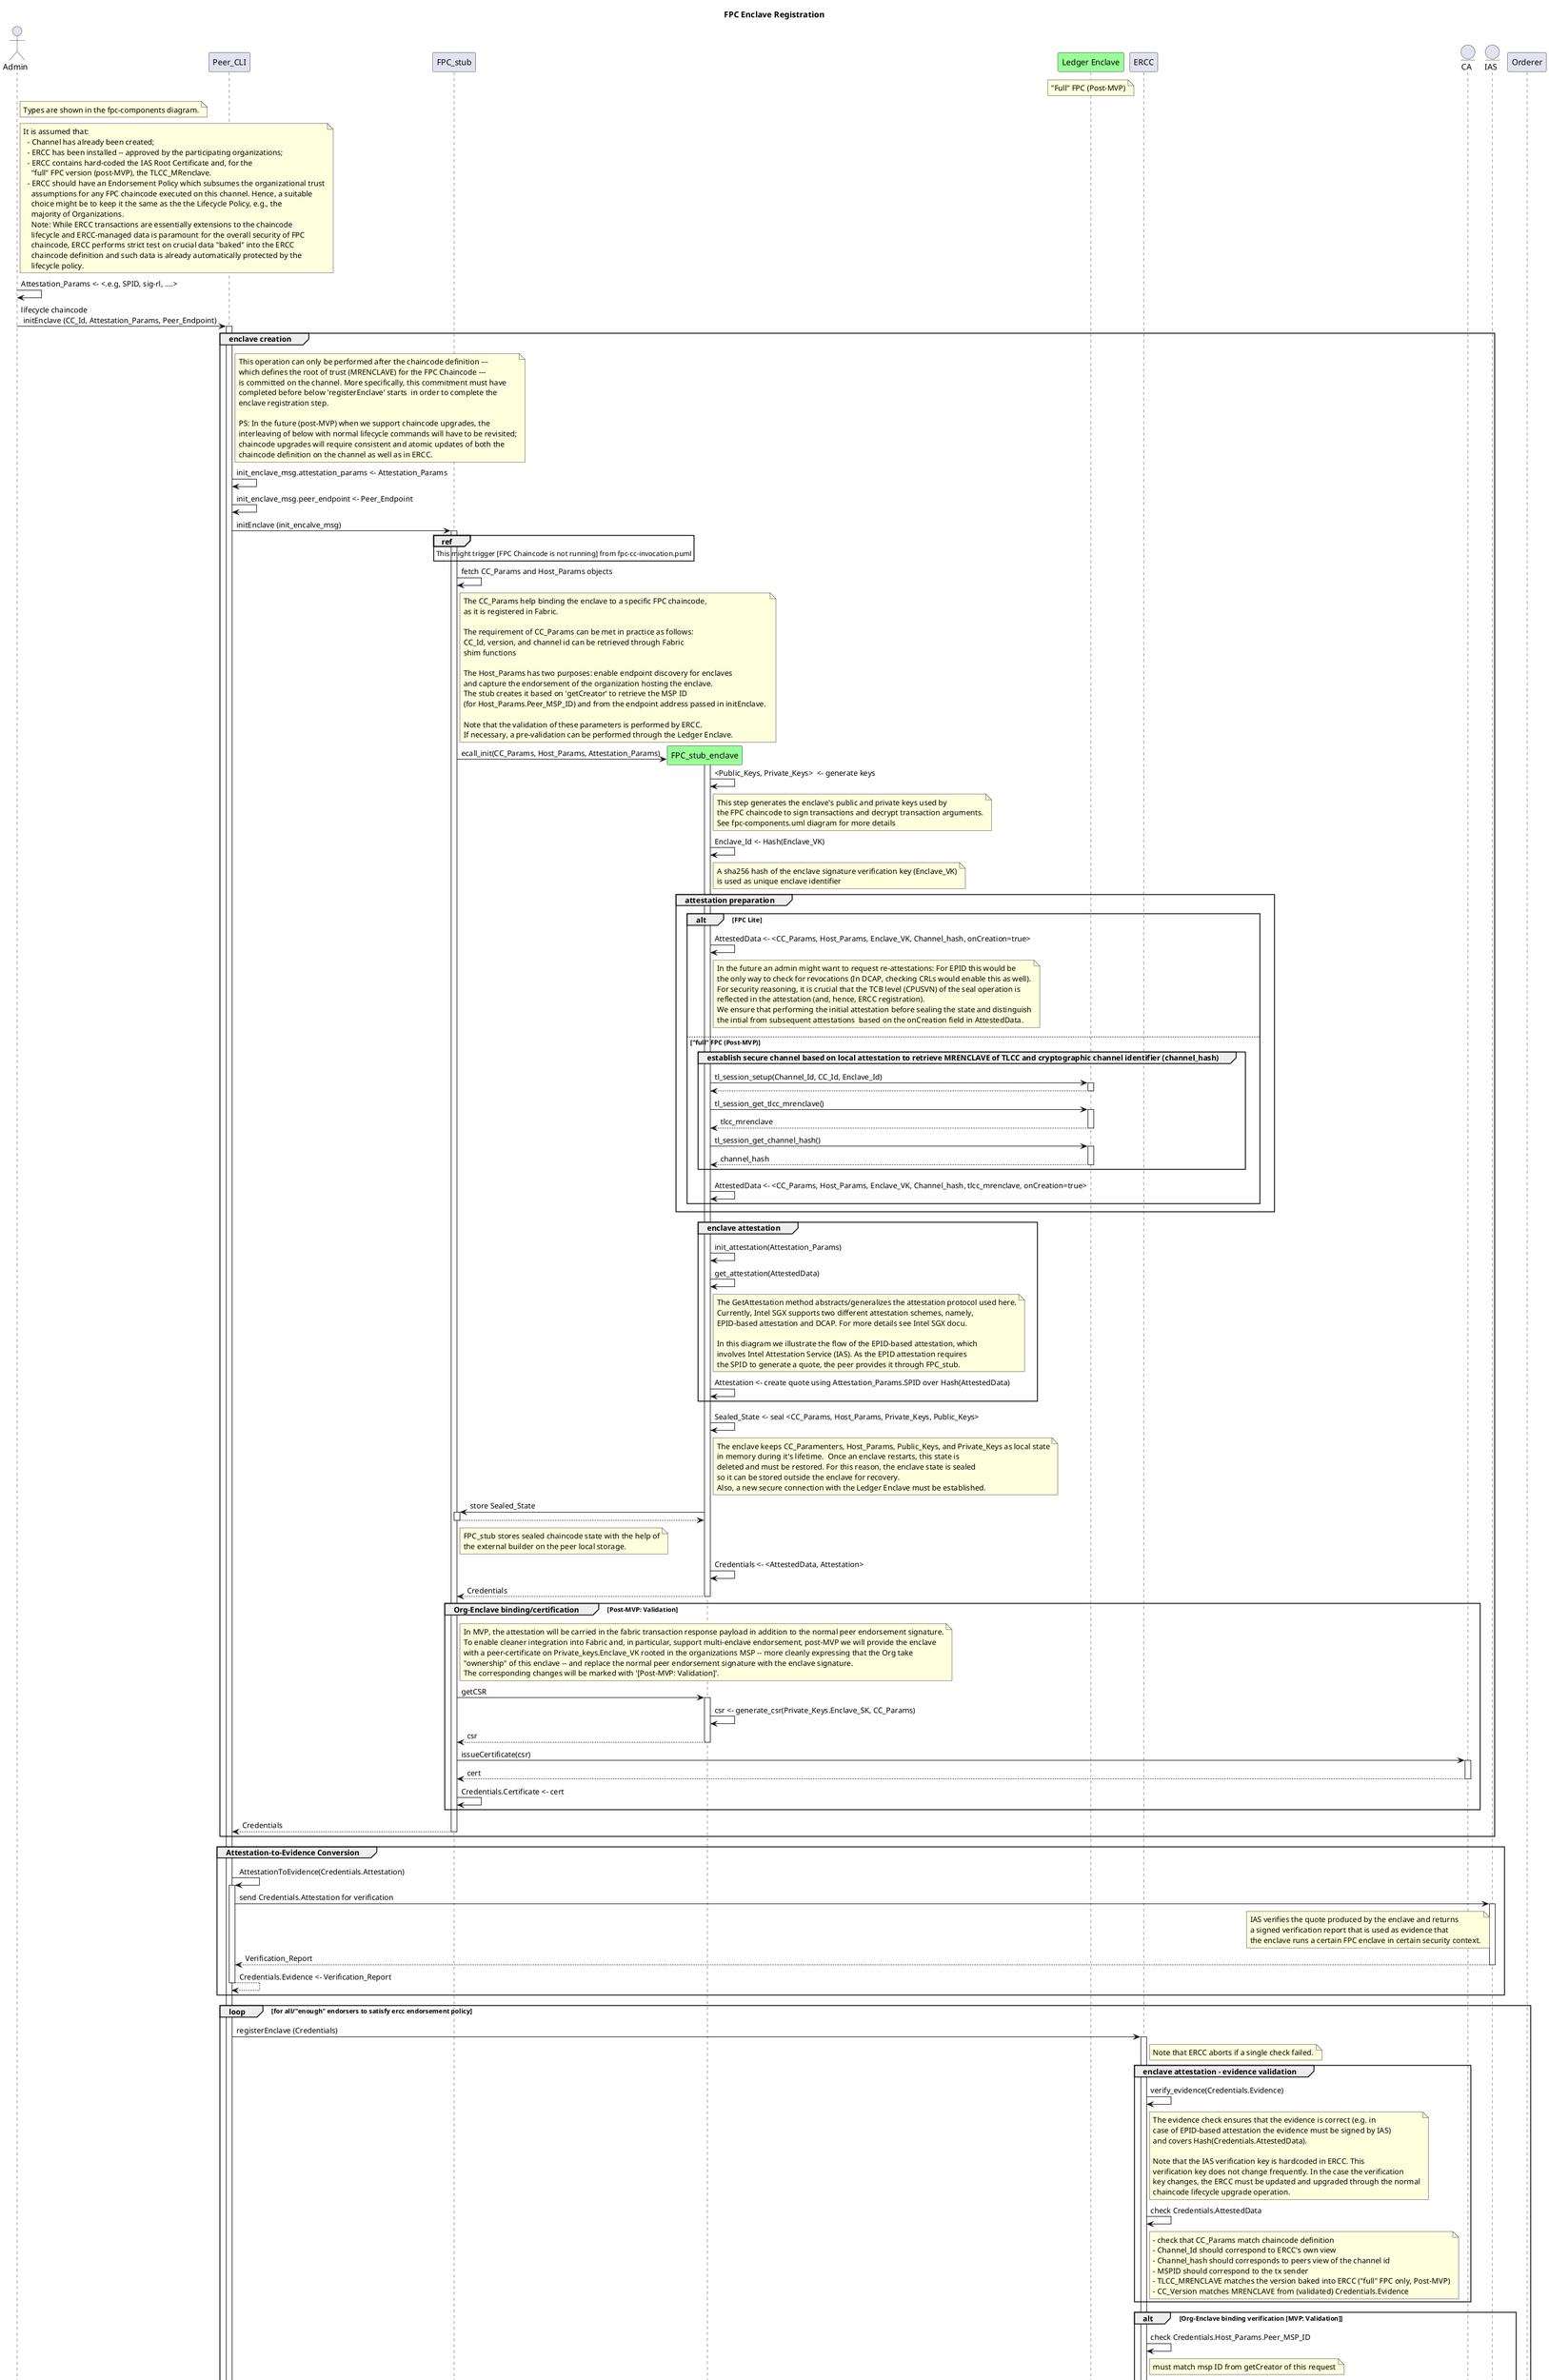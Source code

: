 /'
    Copyright 2020 Intel Corporation
    Copyright IBM Corp. All Rights Reserved.

    SPDX-License-Identifier: Apache-2.0
'/

@startuml

!pragma teoz true

title FPC Enclave Registration

actor "Admin" as Admin order 10
participant "Peer_CLI" as Peer_CLI order 15
participant "FPC_stub" as ECC1 order 20
participant "Ledger Enclave" as TLCC1 order 36 #99FF99
participant "ERCC" as ERCC1 order 40

entity CA order 90

entity IAS order 100
participant Orderer as Orderer order 100

note over TLCC1
  "Full" FPC (Post-MVP)
end note

note right Admin
Types are shown in the fpc-components diagram.
end note

note right Admin
  It is assumed that:
    - Channel has already been created;
    - ERCC has been installed -- approved by the participating organizations;
    - ERCC contains hard-coded the IAS Root Certificate and, for the 
      "full" FPC version (post-MVP), the TLCC_MRenclave.
    - ERCC should have an Endorsement Policy which subsumes the organizational trust
      assumptions for any FPC chaincode executed on this channel. Hence, a suitable
      choice might be to keep it the same as the the Lifecycle Policy, e.g., the 
      majority of Organizations.
      Note: While ERCC transactions are essentially extensions to the chaincode 
      lifecycle and ERCC-managed data is paramount for the overall security of FPC 
      chaincode, ERCC performs strict test on crucial data "baked" into the ERCC
      chaincode definition and such data is already automatically protected by the 
      lifecycle policy.  
end note

Admin -> Admin: Attestation_Params <- <.e.g, SPID, sig-rl, ....>

Admin -> Peer_CLI ++: lifecycle chaincode\n initEnclave (CC_Id, Attestation_Params, Peer_Endpoint)

group enclave creation
  note right Peer_CLI
    This operation can only be performed after the chaincode definition ---
    which defines the root of trust (MRENCLAVE) for the FPC Chaincode ---
    is committed on the channel. More specifically, this commitment must have
    completed before below 'registerEnclave' starts  in order to complete the
    enclave registration step.

    PS: In the future (post-MVP) when we support chaincode upgrades, the
    interleaving of below with normal lifecycle commands will have to be revisited;
    chaincode upgrades will require consistent and atomic updates of both the
    chaincode definition on the channel as well as in ERCC.
  end note

  Peer_CLI -> Peer_CLI : init_enclave_msg.attestation_params <- Attestation_Params
  Peer_CLI -> Peer_CLI : init_enclave_msg.peer_endpoint <- Peer_Endpoint

  Peer_CLI -> ECC1 ++: initEnclave (init_encalve_msg)
  ref over ECC1
    This might trigger [FPC Chaincode is not running] from fpc-cc-invocation.puml
  end ref

  ECC1 -> ECC1: fetch CC_Params and Host_Params objects
  note right ECC1
    The CC_Params help binding the enclave to a specific FPC chaincode,
    as it is registered in Fabric.

    The requirement of CC_Params can be met in practice as follows:
    CC_Id, version, and channel id can be retrieved through Fabric
    shim functions

    The Host_Params has two purposes: enable endpoint discovery for enclaves
    and capture the endorsement of the organization hosting the enclave.
    The stub creates it based on 'getCreator' to retrieve the MSP ID 
    (for Host_Params.Peer_MSP_ID) and from the endpoint address passed in initEnclave. 

    Note that the validation of these parameters is performed by ERCC.
    If necessary, a pre-validation can be performed through the Ledger Enclave.
  end note

  create "FPC_stub_enclave" as Enclave1 order 30 #99FF99
  ECC1 -> Enclave1 ++: ecall_init(CC_Params, Host_Params, Attestation_Params)

  Enclave1 -> Enclave1 : <Public_Keys, Private_Keys>  <- generate keys
  note right Enclave1
    This step generates the enclave's public and private keys used by
    the FPC chaincode to sign transactions and decrypt transaction arguments.
    See fpc-components.uml diagram for more details
  end note

  Enclave1 -> Enclave1 : Enclave_Id <- Hash(Enclave_VK)
  note right Enclave1
    A sha256 hash of the enclave signature verification key (Enclave_VK)
    is used as unique enclave identifier
  end note

  group attestation preparation
    alt FPC Lite
      Enclave1 -> Enclave1 : AttestedData <- <CC_Params, Host_Params, Enclave_VK, Channel_hash, onCreation=true>
      note right Enclave1
      In the future an admin might want to request re-attestations: For EPID this would be
      the only way to check for revocations (In DCAP, checking CRLs would enable this as well).
      For security reasoning, it is crucial that the TCB level (CPUSVN) of the seal operation is
      reflected in the attestation (and, hence, ERCC registration).
      We ensure that performing the initial attestation before sealing the state and distinguish
      the intial from subsequent attestations  based on the onCreation field in AttestedData.
      end note
    else "full" FPC (Post-MVP)
      group establish secure channel based on local attestation to retrieve MRENCLAVE of TLCC and cryptographic channel identifier (channel_hash)
        Enclave1 -> TLCC1 ++: tl_session_setup(Channel_Id, CC_Id, Enclave_Id)
        return

        Enclave1 -> TLCC1 ++: tl_session_get_tlcc_mrenclave()
        return tlcc_mrenclave

        Enclave1 -> TLCC1 ++: tl_session_get_channel_hash()
        return channel_hash
      end group

      Enclave1 -> Enclave1 : AttestedData <- <CC_Params, Host_Params, Enclave_VK, Channel_hash, tlcc_mrenclave, onCreation=true>
    end
  end group

  group enclave attestation
  Enclave1 -> Enclave1 : init_attestation(Attestation_Params)
  Enclave1 -> Enclave1 : get_attestation(AttestedData)
  note right Enclave1
    The GetAttestation method abstracts/generalizes the attestation protocol used here.
    Currently, Intel SGX supports two different attestation schemes, namely,
    EPID-based attestation and DCAP. For more details see Intel SGX docu.

    In this diagram we illustrate the flow of the EPID-based attestation, which
    involves Intel Attestation Service (IAS). As the EPID attestation requires
    the SPID to generate a quote, the peer provides it through FPC_stub.
  end note

  Enclave1 -> Enclave1 : Attestation <- create quote using Attestation_Params.SPID over Hash(AttestedData)

  end group

  ' sealing and storing state will eventually performed by a separate secure storage module, that is, details below may change in the future
  Enclave1 -> Enclave1 : Sealed_State <- seal <CC_Params, Host_Params, Private_Keys, Public_Keys>
    note right Enclave1
        The enclave keeps CC_Paramenters, Host_Params, Public_Keys, and Private_Keys as local state
        in memory during it's lifetime.  Once an enclave restarts, this state is
        deleted and must be restored. For this reason, the enclave state is sealed
        so it can be stored outside the enclave for recovery. 
        Also, a new secure connection with the Ledger Enclave must be established.
    end note

  Enclave1 -> ECC1 ++: store Sealed_State
  return
  note right ECC1
    FPC_stub stores sealed chaincode state with the help of
    the external builder on the peer local storage.
  end note

  Enclave1 -> Enclave1 : Credentials <- <AttestedData, Attestation>
  return Credentials

group Org-Enclave binding/certification [Post-MVP: Validation]
  note right ECC1
     In MVP, the attestation will be carried in the fabric transaction response payload in addition to the normal peer endorsement signature.
     To enable cleaner integration into Fabric and, in particular, support multi-enclave endorsement, post-MVP we will provide the enclave
     with a peer-certificate on Private_keys.Enclave_VK rooted in the organizations MSP -- more cleanly expressing that the Org take
     "ownership" of this enclave -- and replace the normal peer endorsement signature with the enclave signature.
     The corresponding changes will be marked with '[Post-MVP: Validation]'.
  end note

  ECC1 -> Enclave1 ++: getCSR
  Enclave1 -> Enclave1 : csr <- generate_csr(Private_Keys.Enclave_SK, CC_Params)
  return csr /' ECC1 -> Enclave1 '/
  ECC1 -> CA ++: issueCertificate(csr)
  return  cert /' ECC1 -> CA '/
  ECC1 -> ECC1: Credentials.Certificate <- cert
end group

return Credentials

end

group Attestation-to-Evidence Conversion
  Peer_CLI -> Peer_CLI ++: AttestationToEvidence(Credentials.Attestation)
  Peer_CLI -> IAS ++: send Credentials.Attestation for verification
  note left IAS
    IAS verifies the quote produced by the enclave and returns
    a signed verification report that is used as evidence that
    the enclave runs a certain FPC enclave in certain security context.
  end note
  return Verification_Report
  return Credentials.Evidence <- Verification_Report
end

  loop for all/"enough" endorsers to satisfy ercc endorsement policy
    Peer_CLI -> ERCC1 ++: registerEnclave (Credentials)
    note right ERCC1
        Note that ERCC aborts if a single check failed.
    end note

    group enclave attestation - evidence validation
      ERCC1 -> ERCC1 : verify_evidence(Credentials.Evidence)
      note right ERCC1
        The evidence check ensures that the evidence is correct (e.g. in
        case of EPID-based attestation the evidence must be signed by IAS)
        and covers Hash(Credentials.AttestedData).

        Note that the IAS verification key is hardcoded in ERCC. This
        verification key does not change frequently. In the case the verification
        key changes, the ERCC must be updated and upgraded through the normal
        chaincode lifecycle upgrade operation.
      end note
      ERCC1 -> ERCC1 : check Credentials.AttestedData
      note right ERCC1
        - check that CC_Params match chaincode definition
        - Channel_Id should correspond to ERCC's own view
        - Channel_hash should corresponds to peers view of the channel id
        - MSPID should correspond to the tx sender
        - TLCC_MRENCLAVE matches the version baked into ERCC ("full" FPC only, Post-MVP)
        - CC_Version matches MRENCLAVE from (validated) Credentials.Evidence
      end note
   end group

  alt Org-Enclave binding verification [MVP: Validation]
    ERCC1 -> ERCC1 : check Credentials.Host_Params.Peer_MSP_ID
      note right ERCC1
        must match msp ID from getCreator of this request
      end note
  else Org-Enclave binding verification [Post-MVP: Validation]
    ERCC1 -> ERCC1 : check Org-Enclave binding certificate
      note right ERCC1
        - Credentials.AttestedData.CC_Params == Credentials.Certificate.CC_Params
        - Credentials.Certificate should be issued by CA owned by Credentials.Host_Params.Peer_MSP_ID
        - Credentials.Certificate.role == 'peer'
      end note
  end

  group check consistency of Credentials
    create Lifecycle order 55
    ERCC1 -> Lifecycle ++: queryChaincodeDefinition (Credentials.AttestedData.CC_Params.CC_Id)
    return chaincode definition

    ERCC1 -> ERCC1    : check Credentials.AttestedData.CC_Params against chaincode definition
    note right ERCC1
        This check ensures that:
        1) the chaincode version (i.e., the MREnclave) matches the
            version of the approved chaincode.
        2) the chaincode is registered

        Note that (1) is security-critical and saves the client from
        verifying the chaincode version/MREnclave.

        Note that (2) merely prevents spurious chaincode enclaves from
        being registered.
    end note
  end group

  group Deployment validation  [Post-MVP: Risk-management]
    ERCC1 -> ERCC1 : validate FPC deployment (restriction) policy
    note right ERCC1
      This might cover policies like anti-collocation, risk-budgets for collocated chaincodes or alike.
    end note
  end group

  ERCC1 -> ERCC1 : putState(namespaces/credentials/$CC_Id/$Enclave_Id, Credentials)
  note over ERCC1
  end note

  return  proposal response
  end loop



  Peer_CLI -> Peer_CLI : form transaction
  Peer_CLI -> Orderer: submit registerEnclave transaction

  return

@enduml
